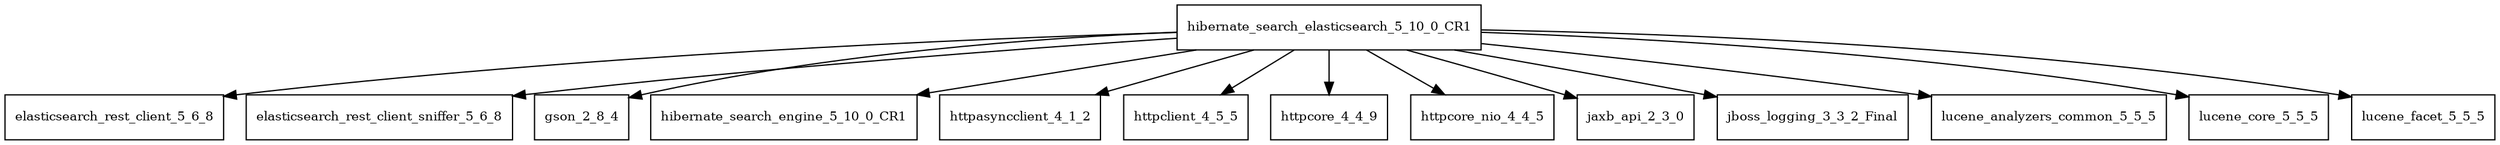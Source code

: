 digraph hibernate_search_elasticsearch_5_10_0_CR1_dependencies {
  node [shape = box, fontsize=10.0];
  hibernate_search_elasticsearch_5_10_0_CR1 -> elasticsearch_rest_client_5_6_8;
  hibernate_search_elasticsearch_5_10_0_CR1 -> elasticsearch_rest_client_sniffer_5_6_8;
  hibernate_search_elasticsearch_5_10_0_CR1 -> gson_2_8_4;
  hibernate_search_elasticsearch_5_10_0_CR1 -> hibernate_search_engine_5_10_0_CR1;
  hibernate_search_elasticsearch_5_10_0_CR1 -> httpasyncclient_4_1_2;
  hibernate_search_elasticsearch_5_10_0_CR1 -> httpclient_4_5_5;
  hibernate_search_elasticsearch_5_10_0_CR1 -> httpcore_4_4_9;
  hibernate_search_elasticsearch_5_10_0_CR1 -> httpcore_nio_4_4_5;
  hibernate_search_elasticsearch_5_10_0_CR1 -> jaxb_api_2_3_0;
  hibernate_search_elasticsearch_5_10_0_CR1 -> jboss_logging_3_3_2_Final;
  hibernate_search_elasticsearch_5_10_0_CR1 -> lucene_analyzers_common_5_5_5;
  hibernate_search_elasticsearch_5_10_0_CR1 -> lucene_core_5_5_5;
  hibernate_search_elasticsearch_5_10_0_CR1 -> lucene_facet_5_5_5;
}
